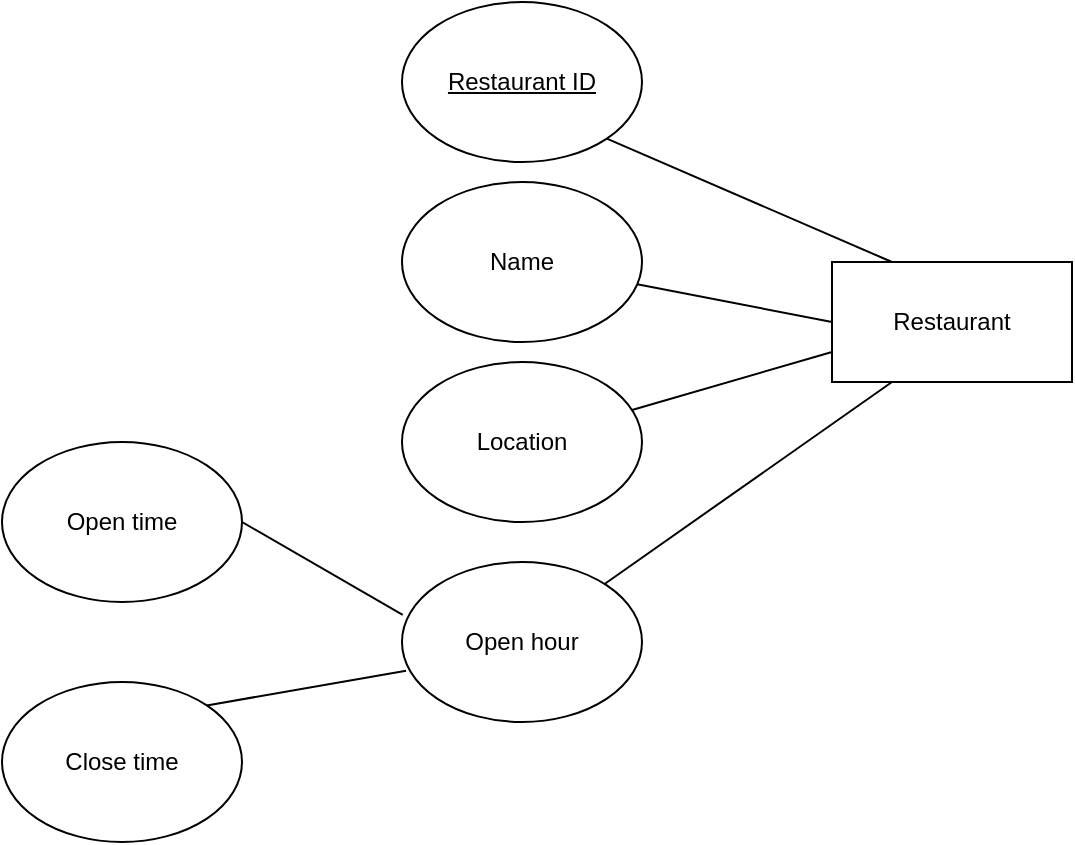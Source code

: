 <mxfile version="26.0.16">
  <diagram id="R2lEEEUBdFMjLlhIrx00" name="Page-1">
    <mxGraphModel dx="1900" dy="530" grid="1" gridSize="10" guides="1" tooltips="1" connect="1" arrows="1" fold="1" page="1" pageScale="1" pageWidth="850" pageHeight="1100" math="0" shadow="0" extFonts="Permanent Marker^https://fonts.googleapis.com/css?family=Permanent+Marker">
      <root>
        <mxCell id="0" />
        <mxCell id="1" parent="0" />
        <mxCell id="DpKgXlzEt9rv9LNPnmNo-11" style="edgeStyle=none;rounded=0;orthogonalLoop=1;jettySize=auto;html=1;exitX=0;exitY=0.75;exitDx=0;exitDy=0;endArrow=none;startFill=0;" edge="1" parent="1" source="DpKgXlzEt9rv9LNPnmNo-1" target="DpKgXlzEt9rv9LNPnmNo-10">
          <mxGeometry relative="1" as="geometry" />
        </mxCell>
        <mxCell id="DpKgXlzEt9rv9LNPnmNo-13" style="edgeStyle=none;rounded=0;orthogonalLoop=1;jettySize=auto;html=1;exitX=0.25;exitY=1;exitDx=0;exitDy=0;endArrow=none;startFill=0;" edge="1" parent="1" source="DpKgXlzEt9rv9LNPnmNo-1" target="DpKgXlzEt9rv9LNPnmNo-12">
          <mxGeometry relative="1" as="geometry" />
        </mxCell>
        <object label="Restaurant" id="DpKgXlzEt9rv9LNPnmNo-1">
          <mxCell style="rounded=0;whiteSpace=wrap;html=1;shadow=0;" vertex="1" parent="1">
            <mxGeometry x="365" y="240" width="120" height="60" as="geometry" />
          </mxCell>
        </object>
        <mxCell id="DpKgXlzEt9rv9LNPnmNo-7" style="edgeStyle=none;rounded=0;orthogonalLoop=1;jettySize=auto;html=1;exitX=1;exitY=1;exitDx=0;exitDy=0;entryX=0.25;entryY=0;entryDx=0;entryDy=0;endArrow=none;startFill=0;" edge="1" parent="1" source="DpKgXlzEt9rv9LNPnmNo-4" target="DpKgXlzEt9rv9LNPnmNo-1">
          <mxGeometry relative="1" as="geometry" />
        </mxCell>
        <mxCell id="DpKgXlzEt9rv9LNPnmNo-4" value="Restaurant ID" style="ellipse;whiteSpace=wrap;html=1;fontStyle=4" vertex="1" parent="1">
          <mxGeometry x="150" y="110" width="120" height="80" as="geometry" />
        </mxCell>
        <mxCell id="DpKgXlzEt9rv9LNPnmNo-9" style="edgeStyle=none;rounded=0;orthogonalLoop=1;jettySize=auto;html=1;endArrow=none;startFill=0;entryX=0;entryY=0.5;entryDx=0;entryDy=0;" edge="1" parent="1" source="DpKgXlzEt9rv9LNPnmNo-8" target="DpKgXlzEt9rv9LNPnmNo-1">
          <mxGeometry relative="1" as="geometry">
            <mxPoint x="360" y="270" as="targetPoint" />
          </mxGeometry>
        </mxCell>
        <mxCell id="DpKgXlzEt9rv9LNPnmNo-8" value="Name" style="ellipse;whiteSpace=wrap;html=1;" vertex="1" parent="1">
          <mxGeometry x="150" y="200" width="120" height="80" as="geometry" />
        </mxCell>
        <mxCell id="DpKgXlzEt9rv9LNPnmNo-10" value="Location" style="ellipse;whiteSpace=wrap;html=1;" vertex="1" parent="1">
          <mxGeometry x="150" y="290" width="120" height="80" as="geometry" />
        </mxCell>
        <mxCell id="DpKgXlzEt9rv9LNPnmNo-12" value="Open hour" style="ellipse;whiteSpace=wrap;html=1;" vertex="1" parent="1">
          <mxGeometry x="150" y="390" width="120" height="80" as="geometry" />
        </mxCell>
        <mxCell id="DpKgXlzEt9rv9LNPnmNo-14" value="Open time" style="ellipse;whiteSpace=wrap;html=1;" vertex="1" parent="1">
          <mxGeometry x="-50" y="330" width="120" height="80" as="geometry" />
        </mxCell>
        <mxCell id="DpKgXlzEt9rv9LNPnmNo-15" value="Close time" style="ellipse;whiteSpace=wrap;html=1;" vertex="1" parent="1">
          <mxGeometry x="-50" y="450" width="120" height="80" as="geometry" />
        </mxCell>
        <mxCell id="DpKgXlzEt9rv9LNPnmNo-16" style="edgeStyle=none;rounded=0;orthogonalLoop=1;jettySize=auto;html=1;exitX=1;exitY=0;exitDx=0;exitDy=0;entryX=0.017;entryY=0.68;entryDx=0;entryDy=0;entryPerimeter=0;endArrow=none;startFill=0;" edge="1" parent="1" source="DpKgXlzEt9rv9LNPnmNo-15" target="DpKgXlzEt9rv9LNPnmNo-12">
          <mxGeometry relative="1" as="geometry" />
        </mxCell>
        <mxCell id="DpKgXlzEt9rv9LNPnmNo-17" style="edgeStyle=none;rounded=0;orthogonalLoop=1;jettySize=auto;html=1;exitX=1;exitY=0.5;exitDx=0;exitDy=0;entryX=0.003;entryY=0.33;entryDx=0;entryDy=0;entryPerimeter=0;endArrow=none;startFill=0;" edge="1" parent="1" source="DpKgXlzEt9rv9LNPnmNo-14" target="DpKgXlzEt9rv9LNPnmNo-12">
          <mxGeometry relative="1" as="geometry" />
        </mxCell>
      </root>
    </mxGraphModel>
  </diagram>
</mxfile>
